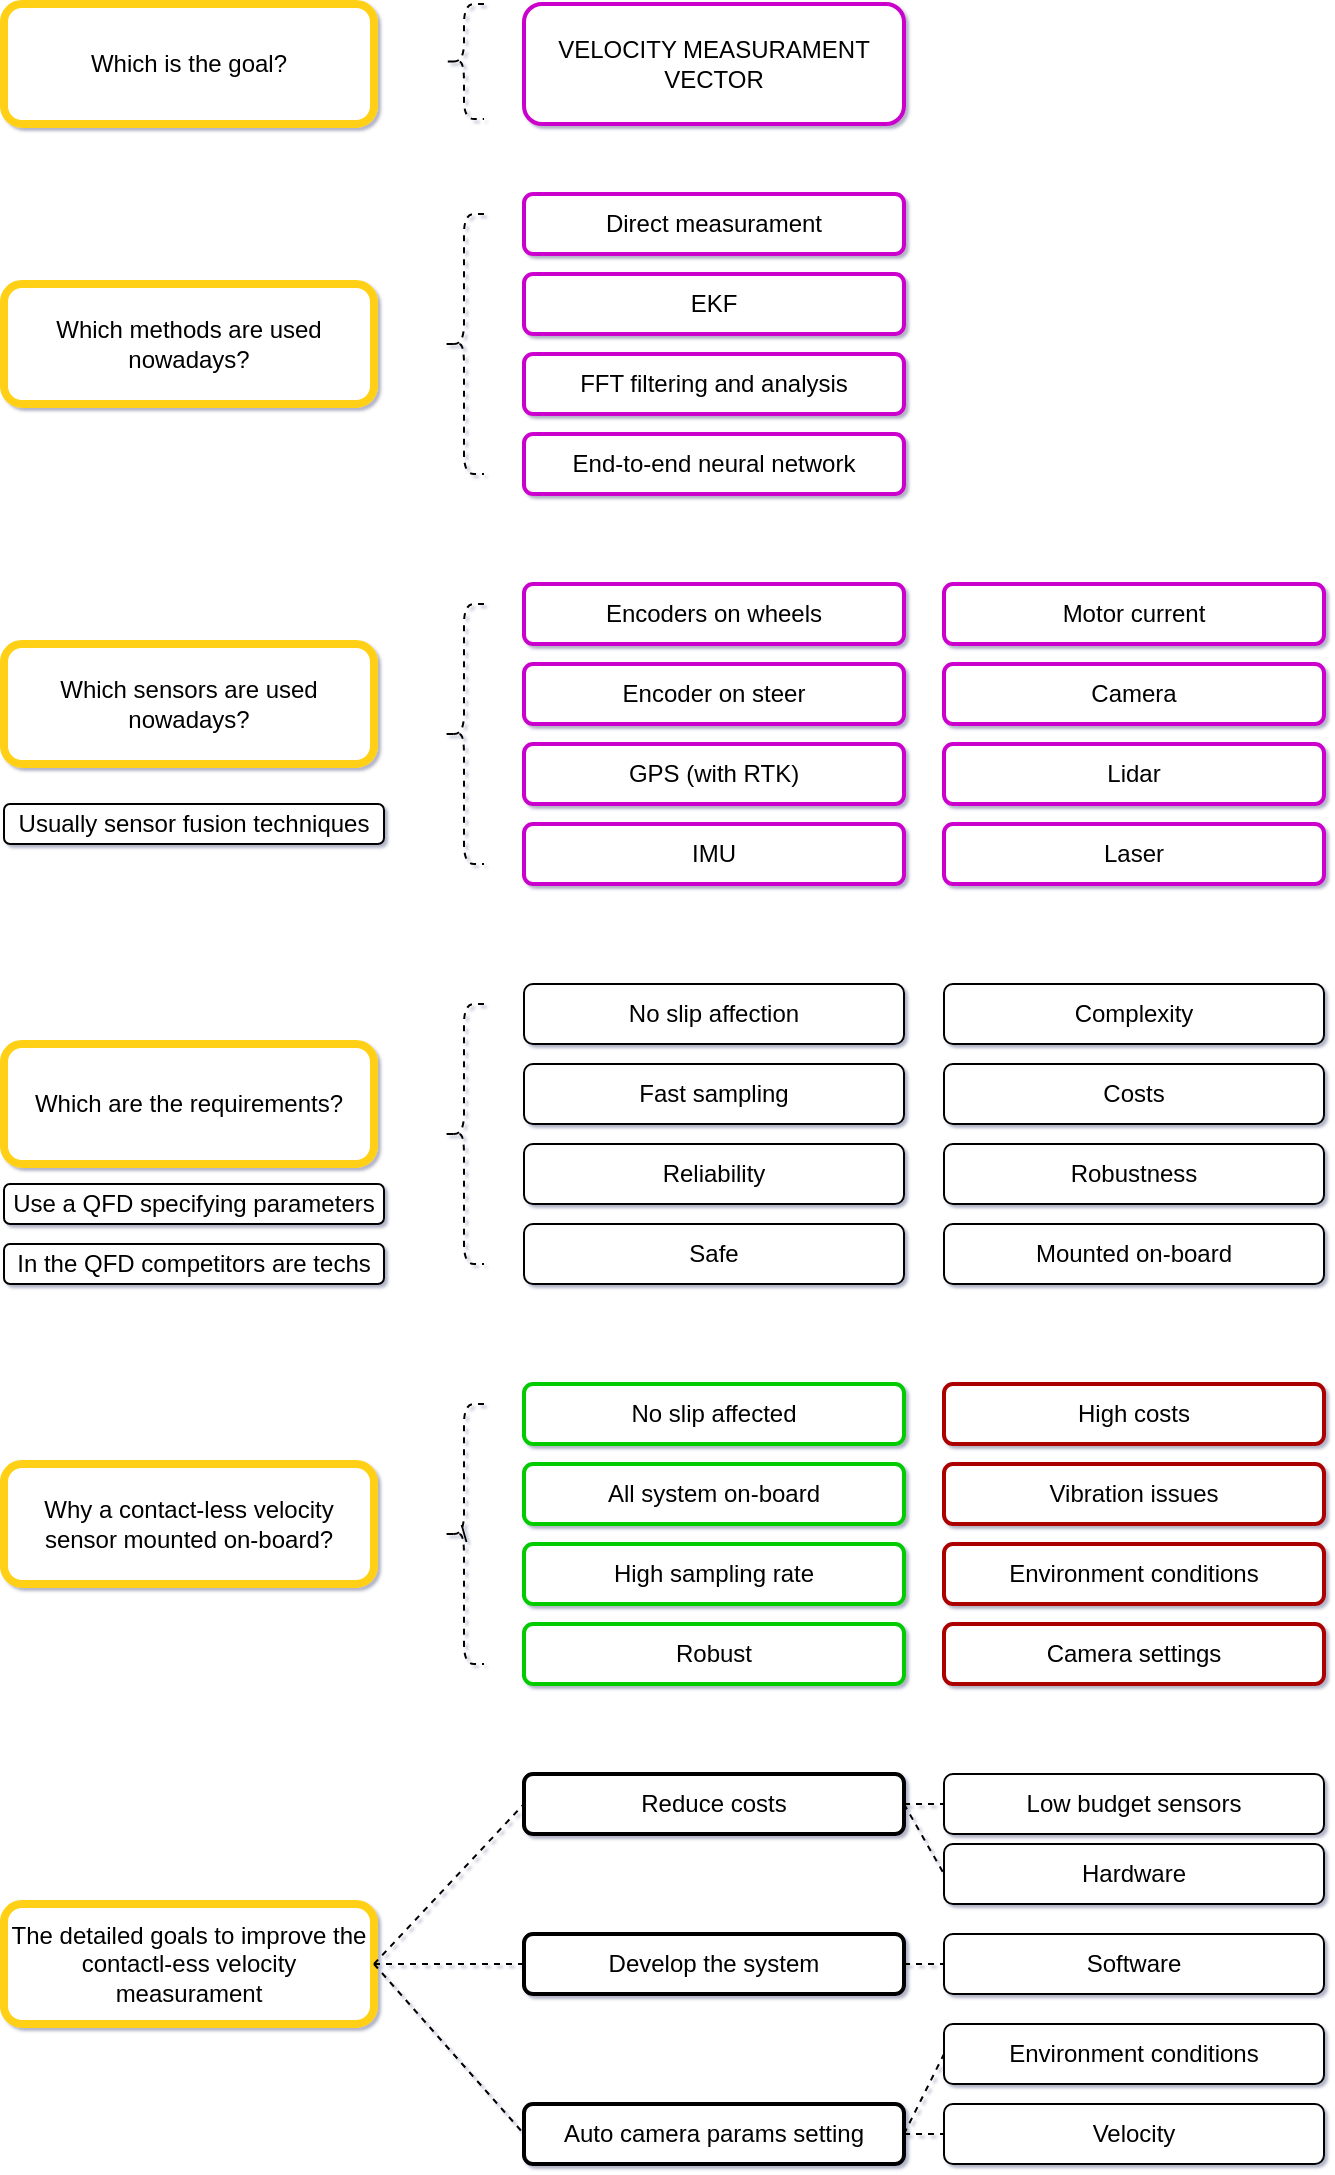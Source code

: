 <mxfile>
    <diagram id="7GuAjjzs_9jMdIzR8Z1F" name="Page-1">
        <mxGraphModel dx="1742" dy="771" grid="1" gridSize="10" guides="1" tooltips="1" connect="1" arrows="1" fold="1" page="1" pageScale="1" pageWidth="827" pageHeight="1169" background="none" math="0" shadow="1">
            <root>
                <mxCell id="0"/>
                <mxCell id="1" parent="0"/>
                <mxCell id="3" value="Which is the goal?" style="whiteSpace=wrap;html=1;rounded=1;strokeWidth=4;strokeColor=#FFD012;" parent="1" vertex="1">
                    <mxGeometry x="80" y="40" width="185" height="60" as="geometry"/>
                </mxCell>
                <mxCell id="4" value="Which methods are used nowadays?" style="whiteSpace=wrap;html=1;rounded=1;strokeWidth=4;strokeColor=#FFD012;" parent="1" vertex="1">
                    <mxGeometry x="80" y="180" width="185" height="60" as="geometry"/>
                </mxCell>
                <mxCell id="5" value="VELOCITY MEASURAMENT VECTOR" style="whiteSpace=wrap;html=1;rounded=1;strokeColor=#CC00CC;strokeWidth=2;" parent="1" vertex="1">
                    <mxGeometry x="340" y="40" width="190" height="60" as="geometry"/>
                </mxCell>
                <mxCell id="8" value="Encoders on wheels" style="whiteSpace=wrap;html=1;rounded=1;strokeColor=#CC00CC;strokeWidth=2;" parent="1" vertex="1">
                    <mxGeometry x="340" y="330" width="190" height="30" as="geometry"/>
                </mxCell>
                <mxCell id="11" value="GPS (with RTK)" style="whiteSpace=wrap;html=1;rounded=1;strokeColor=#CC00CC;strokeWidth=2;" parent="1" vertex="1">
                    <mxGeometry x="340" y="410" width="190" height="30" as="geometry"/>
                </mxCell>
                <mxCell id="12" value="EKF" style="whiteSpace=wrap;html=1;rounded=1;strokeColor=#CC00CC;strokeWidth=2;" parent="1" vertex="1">
                    <mxGeometry x="340" y="175" width="190" height="30" as="geometry"/>
                </mxCell>
                <mxCell id="13" value="End-to-end neural network" style="whiteSpace=wrap;html=1;rounded=1;strokeColor=#CC00CC;strokeWidth=2;" parent="1" vertex="1">
                    <mxGeometry x="340" y="255" width="190" height="30" as="geometry"/>
                </mxCell>
                <mxCell id="14" value="Direct measurament" style="whiteSpace=wrap;html=1;rounded=1;strokeColor=#CC00CC;strokeWidth=2;" parent="1" vertex="1">
                    <mxGeometry x="340" y="135" width="190" height="30" as="geometry"/>
                </mxCell>
                <mxCell id="15" value="Which sensors are used nowadays?" style="whiteSpace=wrap;html=1;rounded=1;strokeWidth=4;strokeColor=#FFD012;" parent="1" vertex="1">
                    <mxGeometry x="80" y="360" width="185" height="60" as="geometry"/>
                </mxCell>
                <mxCell id="16" value="FFT filtering and analysis" style="whiteSpace=wrap;html=1;rounded=1;strokeColor=#CC00CC;strokeWidth=2;" parent="1" vertex="1">
                    <mxGeometry x="340" y="215" width="190" height="30" as="geometry"/>
                </mxCell>
                <mxCell id="17" value="Laser" style="whiteSpace=wrap;html=1;rounded=1;strokeColor=#CC00CC;strokeWidth=2;" parent="1" vertex="1">
                    <mxGeometry x="550" y="450" width="190" height="30" as="geometry"/>
                </mxCell>
                <mxCell id="18" value="IMU" style="whiteSpace=wrap;html=1;rounded=1;strokeColor=#CC00CC;strokeWidth=2;" parent="1" vertex="1">
                    <mxGeometry x="340" y="450" width="190" height="30" as="geometry"/>
                </mxCell>
                <mxCell id="19" value="Motor current" style="whiteSpace=wrap;html=1;rounded=1;strokeColor=#CC00CC;strokeWidth=2;" parent="1" vertex="1">
                    <mxGeometry x="550" y="330" width="190" height="30" as="geometry"/>
                </mxCell>
                <mxCell id="20" value="Usually sensor fusion techniques" style="whiteSpace=wrap;html=1;rounded=1;" parent="1" vertex="1">
                    <mxGeometry x="80" y="440" width="190" height="20" as="geometry"/>
                </mxCell>
                <mxCell id="21" value="Camera" style="whiteSpace=wrap;html=1;rounded=1;strokeColor=#CC00CC;strokeWidth=2;" parent="1" vertex="1">
                    <mxGeometry x="550" y="370" width="190" height="30" as="geometry"/>
                </mxCell>
                <mxCell id="22" value="Lidar" style="whiteSpace=wrap;html=1;rounded=1;strokeColor=#CC00CC;strokeWidth=2;" parent="1" vertex="1">
                    <mxGeometry x="550" y="410" width="190" height="30" as="geometry"/>
                </mxCell>
                <mxCell id="23" value="Encoder on steer" style="whiteSpace=wrap;html=1;rounded=1;strokeColor=#CC00CC;strokeWidth=2;" parent="1" vertex="1">
                    <mxGeometry x="340" y="370" width="190" height="30" as="geometry"/>
                </mxCell>
                <mxCell id="24" value="Which are the requirements?" style="whiteSpace=wrap;html=1;rounded=1;strokeWidth=4;strokeColor=#FFD012;" parent="1" vertex="1">
                    <mxGeometry x="80" y="560" width="185" height="60" as="geometry"/>
                </mxCell>
                <mxCell id="25" value="Use a QFD specifying parameters" style="whiteSpace=wrap;html=1;rounded=1;" parent="1" vertex="1">
                    <mxGeometry x="80" y="630" width="190" height="20" as="geometry"/>
                </mxCell>
                <mxCell id="27" value="In the QFD competitors are techs" style="whiteSpace=wrap;html=1;rounded=1;" parent="1" vertex="1">
                    <mxGeometry x="80" y="660" width="190" height="20" as="geometry"/>
                </mxCell>
                <mxCell id="28" value="No slip affection" style="whiteSpace=wrap;html=1;rounded=1;" parent="1" vertex="1">
                    <mxGeometry x="340" y="530" width="190" height="30" as="geometry"/>
                </mxCell>
                <mxCell id="29" value="Reliability" style="whiteSpace=wrap;html=1;rounded=1;" parent="1" vertex="1">
                    <mxGeometry x="340" y="610" width="190" height="30" as="geometry"/>
                </mxCell>
                <mxCell id="30" value="Mounted on-board" style="whiteSpace=wrap;html=1;rounded=1;" parent="1" vertex="1">
                    <mxGeometry x="550" y="650" width="190" height="30" as="geometry"/>
                </mxCell>
                <mxCell id="31" value="Safe" style="whiteSpace=wrap;html=1;rounded=1;" parent="1" vertex="1">
                    <mxGeometry x="340" y="650" width="190" height="30" as="geometry"/>
                </mxCell>
                <mxCell id="32" value="Complexity" style="whiteSpace=wrap;html=1;rounded=1;" parent="1" vertex="1">
                    <mxGeometry x="550" y="530" width="190" height="30" as="geometry"/>
                </mxCell>
                <mxCell id="33" value="Costs" style="whiteSpace=wrap;html=1;rounded=1;" parent="1" vertex="1">
                    <mxGeometry x="550" y="570" width="190" height="30" as="geometry"/>
                </mxCell>
                <mxCell id="34" value="Robustness" style="whiteSpace=wrap;html=1;rounded=1;" parent="1" vertex="1">
                    <mxGeometry x="550" y="610" width="190" height="30" as="geometry"/>
                </mxCell>
                <mxCell id="35" value="Fast sampling" style="whiteSpace=wrap;html=1;rounded=1;" parent="1" vertex="1">
                    <mxGeometry x="340" y="570" width="190" height="30" as="geometry"/>
                </mxCell>
                <mxCell id="36" value="Why a contact-less velocity sensor mounted on-board?" style="whiteSpace=wrap;html=1;rounded=1;strokeWidth=4;strokeColor=#FFD012;" parent="1" vertex="1">
                    <mxGeometry x="80" y="770" width="185" height="60" as="geometry"/>
                </mxCell>
                <mxCell id="38" value="No slip affected" style="whiteSpace=wrap;html=1;rounded=1;strokeColor=#00CC00;strokeWidth=2;" parent="1" vertex="1">
                    <mxGeometry x="340" y="730" width="190" height="30" as="geometry"/>
                </mxCell>
                <mxCell id="39" value="High sampling rate" style="whiteSpace=wrap;html=1;rounded=1;strokeColor=#00CC00;strokeWidth=2;" parent="1" vertex="1">
                    <mxGeometry x="340" y="810" width="190" height="30" as="geometry"/>
                </mxCell>
                <mxCell id="41" value="Robust" style="whiteSpace=wrap;html=1;rounded=1;strokeColor=#00CC00;strokeWidth=2;" parent="1" vertex="1">
                    <mxGeometry x="340" y="850" width="190" height="30" as="geometry"/>
                </mxCell>
                <mxCell id="45" value="All system on-board" style="whiteSpace=wrap;html=1;rounded=1;strokeColor=#00CC00;strokeWidth=2;" parent="1" vertex="1">
                    <mxGeometry x="340" y="770" width="190" height="30" as="geometry"/>
                </mxCell>
                <mxCell id="47" value="High costs" style="whiteSpace=wrap;html=1;rounded=1;strokeWidth=2;strokeColor=#AB0000;" parent="1" vertex="1">
                    <mxGeometry x="550" y="730" width="190" height="30" as="geometry"/>
                </mxCell>
                <mxCell id="48" value="Environment conditions" style="whiteSpace=wrap;html=1;rounded=1;strokeWidth=2;strokeColor=#AB0000;" parent="1" vertex="1">
                    <mxGeometry x="550" y="810" width="190" height="30" as="geometry"/>
                </mxCell>
                <mxCell id="49" value="Camera settings" style="whiteSpace=wrap;html=1;rounded=1;strokeWidth=2;strokeColor=#AB0000;" parent="1" vertex="1">
                    <mxGeometry x="550" y="850" width="190" height="30" as="geometry"/>
                </mxCell>
                <mxCell id="50" value="Vibration issues" style="whiteSpace=wrap;html=1;rounded=1;strokeWidth=2;strokeColor=#AB0000;" parent="1" vertex="1">
                    <mxGeometry x="550" y="770" width="190" height="30" as="geometry"/>
                </mxCell>
                <mxCell id="51" value="The detailed goals to improve the contactl-ess velocity measurament" style="whiteSpace=wrap;html=1;rounded=1;strokeWidth=4;strokeColor=#FFD012;" parent="1" vertex="1">
                    <mxGeometry x="80" y="990" width="185" height="60" as="geometry"/>
                </mxCell>
                <mxCell id="52" value="Reduce costs" style="whiteSpace=wrap;html=1;rounded=1;strokeWidth=2;" parent="1" vertex="1">
                    <mxGeometry x="340" y="925" width="190" height="30" as="geometry"/>
                </mxCell>
                <mxCell id="53" value="Develop the system" style="whiteSpace=wrap;html=1;rounded=1;strokeWidth=2;" parent="1" vertex="1">
                    <mxGeometry x="340" y="1005" width="190" height="30" as="geometry"/>
                </mxCell>
                <mxCell id="55" value="Low budget sensors" style="whiteSpace=wrap;html=1;rounded=1;" parent="1" vertex="1">
                    <mxGeometry x="550" y="925" width="190" height="30" as="geometry"/>
                </mxCell>
                <mxCell id="56" value="Hardware" style="whiteSpace=wrap;html=1;rounded=1;" parent="1" vertex="1">
                    <mxGeometry x="550" y="960" width="190" height="30" as="geometry"/>
                </mxCell>
                <mxCell id="57" value="Software" style="whiteSpace=wrap;html=1;rounded=1;" parent="1" vertex="1">
                    <mxGeometry x="550" y="1005" width="190" height="30" as="geometry"/>
                </mxCell>
                <mxCell id="fbQfAOmNvaya13AY3hEM-57" value="Auto camera params setting" style="whiteSpace=wrap;html=1;rounded=1;strokeWidth=2;" parent="1" vertex="1">
                    <mxGeometry x="340" y="1090" width="190" height="30" as="geometry"/>
                </mxCell>
                <mxCell id="fbQfAOmNvaya13AY3hEM-59" value="Environment conditions" style="whiteSpace=wrap;html=1;rounded=1;" parent="1" vertex="1">
                    <mxGeometry x="550" y="1050" width="190" height="30" as="geometry"/>
                </mxCell>
                <mxCell id="fbQfAOmNvaya13AY3hEM-60" value="Velocity" style="whiteSpace=wrap;html=1;rounded=1;" parent="1" vertex="1">
                    <mxGeometry x="550" y="1090" width="190" height="30" as="geometry"/>
                </mxCell>
                <mxCell id="fbQfAOmNvaya13AY3hEM-79" value="" style="endArrow=none;dashed=1;html=1;exitX=1;exitY=0.5;exitDx=0;exitDy=0;entryX=0;entryY=0.5;entryDx=0;entryDy=0;strokeColor=#000000;" parent="1" source="51" target="52" edge="1">
                    <mxGeometry width="50" height="50" relative="1" as="geometry">
                        <mxPoint x="740" y="840" as="sourcePoint"/>
                        <mxPoint x="790" y="790" as="targetPoint"/>
                    </mxGeometry>
                </mxCell>
                <mxCell id="fbQfAOmNvaya13AY3hEM-80" value="" style="endArrow=none;dashed=1;html=1;exitX=1;exitY=0.5;exitDx=0;exitDy=0;entryX=0;entryY=0.5;entryDx=0;entryDy=0;strokeColor=#000000;" parent="1" source="51" target="53" edge="1">
                    <mxGeometry width="50" height="50" relative="1" as="geometry">
                        <mxPoint x="740" y="840" as="sourcePoint"/>
                        <mxPoint x="790" y="790" as="targetPoint"/>
                    </mxGeometry>
                </mxCell>
                <mxCell id="fbQfAOmNvaya13AY3hEM-81" value="" style="endArrow=none;dashed=1;html=1;exitX=1;exitY=0.5;exitDx=0;exitDy=0;entryX=0;entryY=0.5;entryDx=0;entryDy=0;strokeColor=#000000;" parent="1" source="51" target="fbQfAOmNvaya13AY3hEM-57" edge="1">
                    <mxGeometry width="50" height="50" relative="1" as="geometry">
                        <mxPoint x="740" y="840" as="sourcePoint"/>
                        <mxPoint x="340" y="1090" as="targetPoint"/>
                    </mxGeometry>
                </mxCell>
                <mxCell id="fbQfAOmNvaya13AY3hEM-85" value="" style="endArrow=none;dashed=1;html=1;exitX=1;exitY=0.5;exitDx=0;exitDy=0;entryX=0;entryY=0.5;entryDx=0;entryDy=0;strokeColor=#000000;" parent="1" source="52" target="55" edge="1">
                    <mxGeometry width="50" height="50" relative="1" as="geometry">
                        <mxPoint x="740" y="840" as="sourcePoint"/>
                        <mxPoint x="790" y="790" as="targetPoint"/>
                    </mxGeometry>
                </mxCell>
                <mxCell id="fbQfAOmNvaya13AY3hEM-86" value="" style="endArrow=none;dashed=1;html=1;exitX=1;exitY=0.5;exitDx=0;exitDy=0;entryX=0;entryY=0.5;entryDx=0;entryDy=0;strokeColor=#000000;" parent="1" source="52" target="56" edge="1">
                    <mxGeometry width="50" height="50" relative="1" as="geometry">
                        <mxPoint x="740" y="890" as="sourcePoint"/>
                        <mxPoint x="790" y="840" as="targetPoint"/>
                    </mxGeometry>
                </mxCell>
                <mxCell id="fbQfAOmNvaya13AY3hEM-87" value="" style="endArrow=none;dashed=1;html=1;exitX=1;exitY=0.5;exitDx=0;exitDy=0;entryX=0;entryY=0.5;entryDx=0;entryDy=0;strokeColor=#000000;" parent="1" source="53" target="57" edge="1">
                    <mxGeometry width="50" height="50" relative="1" as="geometry">
                        <mxPoint x="740" y="890" as="sourcePoint"/>
                        <mxPoint x="790" y="840" as="targetPoint"/>
                    </mxGeometry>
                </mxCell>
                <mxCell id="fbQfAOmNvaya13AY3hEM-88" value="" style="endArrow=none;dashed=1;html=1;exitX=1;exitY=0.5;exitDx=0;exitDy=0;entryX=0;entryY=0.5;entryDx=0;entryDy=0;strokeColor=#000000;" parent="1" source="fbQfAOmNvaya13AY3hEM-57" target="fbQfAOmNvaya13AY3hEM-60" edge="1">
                    <mxGeometry width="50" height="50" relative="1" as="geometry">
                        <mxPoint x="740" y="890" as="sourcePoint"/>
                        <mxPoint x="790" y="840" as="targetPoint"/>
                    </mxGeometry>
                </mxCell>
                <mxCell id="fbQfAOmNvaya13AY3hEM-89" value="" style="endArrow=none;dashed=1;html=1;exitX=1;exitY=0.5;exitDx=0;exitDy=0;entryX=0;entryY=0.5;entryDx=0;entryDy=0;strokeColor=#000000;" parent="1" source="fbQfAOmNvaya13AY3hEM-57" target="fbQfAOmNvaya13AY3hEM-59" edge="1">
                    <mxGeometry width="50" height="50" relative="1" as="geometry">
                        <mxPoint x="740" y="890" as="sourcePoint"/>
                        <mxPoint x="790" y="840" as="targetPoint"/>
                    </mxGeometry>
                </mxCell>
                <mxCell id="fbQfAOmNvaya13AY3hEM-90" value="\" style="shape=curlyBracket;whiteSpace=wrap;html=1;rounded=1;strokeWidth=1;dashed=1;strokeColor=#000000;" parent="1" vertex="1">
                    <mxGeometry x="300" y="740" width="20" height="130" as="geometry"/>
                </mxCell>
                <mxCell id="fbQfAOmNvaya13AY3hEM-91" value="" style="shape=curlyBracket;whiteSpace=wrap;html=1;rounded=1;strokeWidth=1;dashed=1;strokeColor=#000000;" parent="1" vertex="1">
                    <mxGeometry x="300" y="540" width="20" height="130" as="geometry"/>
                </mxCell>
                <mxCell id="fbQfAOmNvaya13AY3hEM-92" value="" style="shape=curlyBracket;whiteSpace=wrap;html=1;rounded=1;strokeWidth=1;dashed=1;strokeColor=#000000;" parent="1" vertex="1">
                    <mxGeometry x="300" y="340" width="20" height="130" as="geometry"/>
                </mxCell>
                <mxCell id="fbQfAOmNvaya13AY3hEM-93" value="" style="shape=curlyBracket;whiteSpace=wrap;html=1;rounded=1;strokeWidth=1;dashed=1;strokeColor=#000000;" parent="1" vertex="1">
                    <mxGeometry x="300" y="145" width="20" height="130" as="geometry"/>
                </mxCell>
                <mxCell id="fbQfAOmNvaya13AY3hEM-94" value="" style="shape=curlyBracket;whiteSpace=wrap;html=1;rounded=1;strokeWidth=1;dashed=1;strokeColor=#000000;" parent="1" vertex="1">
                    <mxGeometry x="300" y="40" width="20" height="57.5" as="geometry"/>
                </mxCell>
            </root>
        </mxGraphModel>
    </diagram>
    <diagram id="cdCSVXv9OZ8K6z6zHyaq" name="Page-2">
        <mxGraphModel dx="918" dy="771" grid="1" gridSize="10" guides="1" tooltips="1" connect="1" arrows="1" fold="1" page="1" pageScale="1" pageWidth="827" pageHeight="1169" math="0" shadow="0">
            <root>
                <mxCell id="Zy8j-jXHuCgqzB9XPCM8-0"/>
                <mxCell id="Zy8j-jXHuCgqzB9XPCM8-1" parent="Zy8j-jXHuCgqzB9XPCM8-0"/>
            </root>
        </mxGraphModel>
    </diagram>
</mxfile>